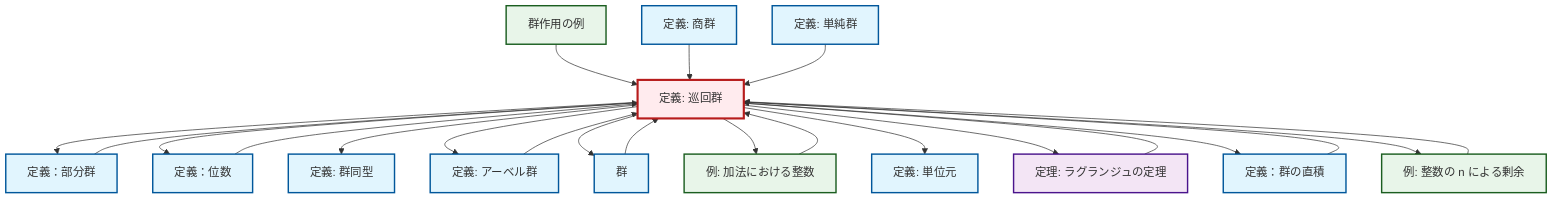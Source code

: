 graph TD
    classDef definition fill:#e1f5fe,stroke:#01579b,stroke-width:2px
    classDef theorem fill:#f3e5f5,stroke:#4a148c,stroke-width:2px
    classDef axiom fill:#fff3e0,stroke:#e65100,stroke-width:2px
    classDef example fill:#e8f5e9,stroke:#1b5e20,stroke-width:2px
    classDef current fill:#ffebee,stroke:#b71c1c,stroke-width:3px
    ex-group-action-examples["群作用の例"]:::example
    ex-integers-addition["例: 加法における整数"]:::example
    def-order["定義：位数"]:::definition
    def-isomorphism["定義: 群同型"]:::definition
    def-cyclic-group["定義: 巡回群"]:::definition
    thm-lagrange["定理: ラグランジュの定理"]:::theorem
    def-subgroup["定義：部分群"]:::definition
    def-simple-group["定義: 単純群"]:::definition
    def-group["群"]:::definition
    def-direct-product["定義：群の直積"]:::definition
    ex-quotient-integers-mod-n["例: 整数の n による剰余"]:::example
    def-quotient-group["定義: 商群"]:::definition
    def-abelian-group["定義: アーベル群"]:::definition
    def-identity-element["定義: 単位元"]:::definition
    def-cyclic-group --> def-subgroup
    def-cyclic-group --> def-order
    ex-integers-addition --> def-cyclic-group
    ex-group-action-examples --> def-cyclic-group
    def-cyclic-group --> def-isomorphism
    def-cyclic-group --> def-abelian-group
    def-cyclic-group --> def-group
    def-cyclic-group --> ex-integers-addition
    def-order --> def-cyclic-group
    def-abelian-group --> def-cyclic-group
    def-cyclic-group --> def-identity-element
    ex-quotient-integers-mod-n --> def-cyclic-group
    def-direct-product --> def-cyclic-group
    thm-lagrange --> def-cyclic-group
    def-cyclic-group --> thm-lagrange
    def-quotient-group --> def-cyclic-group
    def-cyclic-group --> def-direct-product
    def-group --> def-cyclic-group
    def-simple-group --> def-cyclic-group
    def-cyclic-group --> ex-quotient-integers-mod-n
    def-subgroup --> def-cyclic-group
    class def-cyclic-group current